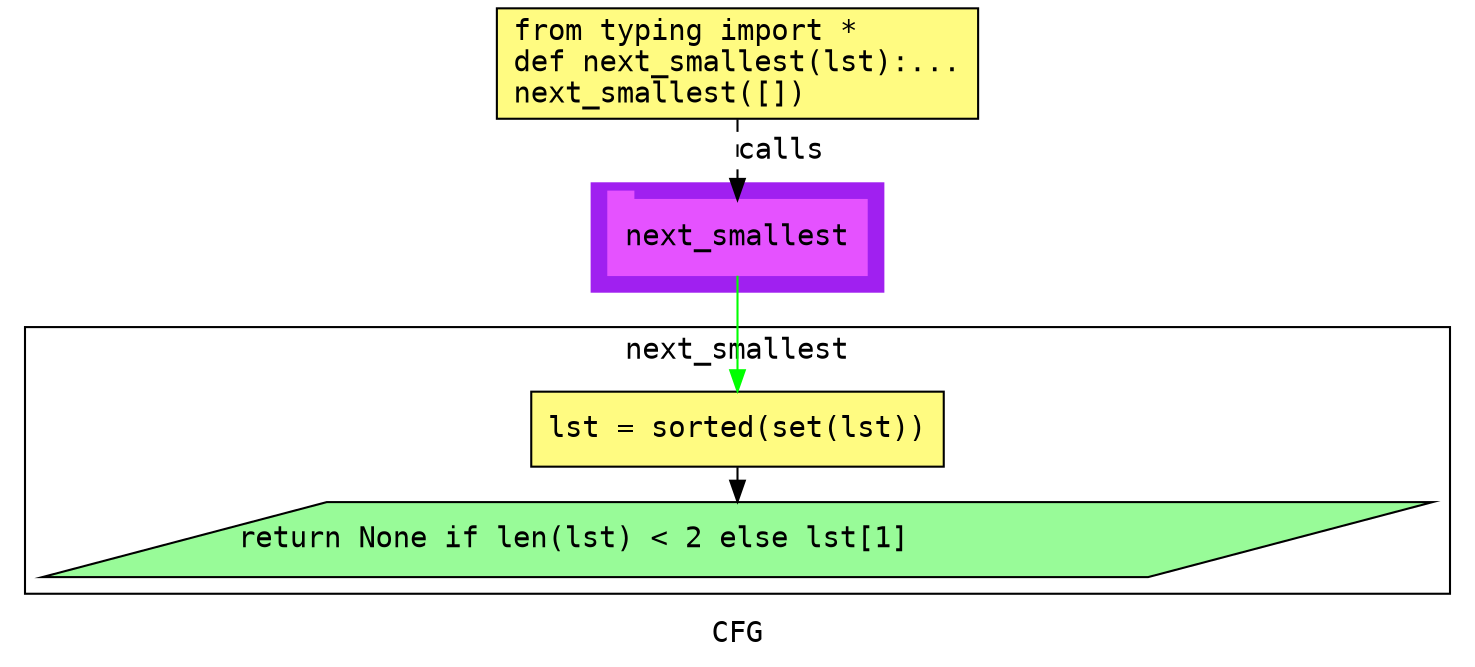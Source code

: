 digraph cluster544CFG {
	graph [bb="0,0,676,312",
		compound=True,
		fontname="DejaVu Sans Mono",
		label=CFG,
		lheight=0.21,
		lp="338,11.5",
		lwidth=0.35,
		pack=False,
		rankdir=TB,
		ranksep=0.02
	];
	node [fontname="DejaVu Sans Mono",
		label="\N"
	];
	edge [fontname="DejaVu Sans Mono"];
	subgraph cluster_1 {
		graph [bb="268,176,408,228",
			color=purple,
			compound=true,
			fontname="DejaVu Sans Mono",
			label="",
			rankdir=TB,
			ranksep=0.02,
			shape=tab,
			style=filled
		];
		node [fontname="DejaVu Sans Mono"];
		edge [fontname="DejaVu Sans Mono"];
		9	[color="#E552FF",
			height=0.5,
			label=next_smallest,
			linenum="[8]",
			pos="338,202",
			shape=tab,
			style=filled,
			width=1.7222];
	}
	subgraph cluster4next_smallest {
		graph [bb="8,31,668,159",
			compound=True,
			fontname="DejaVu Sans Mono",
			label=next_smallest,
			lheight=0.21,
			lp="338,147.5",
			lwidth=1.50,
			pack=False,
			rankdir=TB,
			ranksep=0.02
		];
		node [fontname="DejaVu Sans Mono"];
		edge [fontname="DejaVu Sans Mono"];
		subgraph cluster_3 {
			graph [color=purple,
				compound=true,
				fontname="DejaVu Sans Mono",
				label="",
				rankdir=TB,
				ranksep=0.02,
				shape=tab,
				style=filled
			];
			node [fontname="DejaVu Sans Mono"];
			edge [fontname="DejaVu Sans Mono"];
		}
		3	[fillcolor="#FFFB81",
			height=0.5,
			label="lst = sorted(set(lst))\l",
			linenum="[5]",
			pos="338,110",
			shape=rectangle,
			style="filled,solid",
			width=2.75];
		6	[fillcolor="#98fb98",
			height=0.5,
			label="return None if len(lst) < 2 else lst[1]\l",
			linenum="[6]",
			pos="338,57",
			shape=parallelogram,
			style="filled,solid",
			width=8.947];
		3 -> 6	[color=black,
			pos="e,338,75.248 338,91.734 338,89.657 338,87.498 338,85.322"];
	}
	1	[fillcolor="#FFFB81",
		height=0.73611,
		label="from typing import *\ldef next_smallest(lst):...\lnext_smallest([])\l",
		linenum="[1]",
		pos="338,285.5",
		shape=rectangle,
		style="filled,solid",
		width=3.2083];
	1 -> 9	[label=calls,
		lp="359,243.5",
		pos="e,338,220.13 338,258.71 338,249.66 338,239.47 338,230.3",
		style=dashed];
	9 -> 3	[color=green,
		pos="e,338,128.3 338,183.65 338,170.82 338,153.11 338,138.38"];
}

